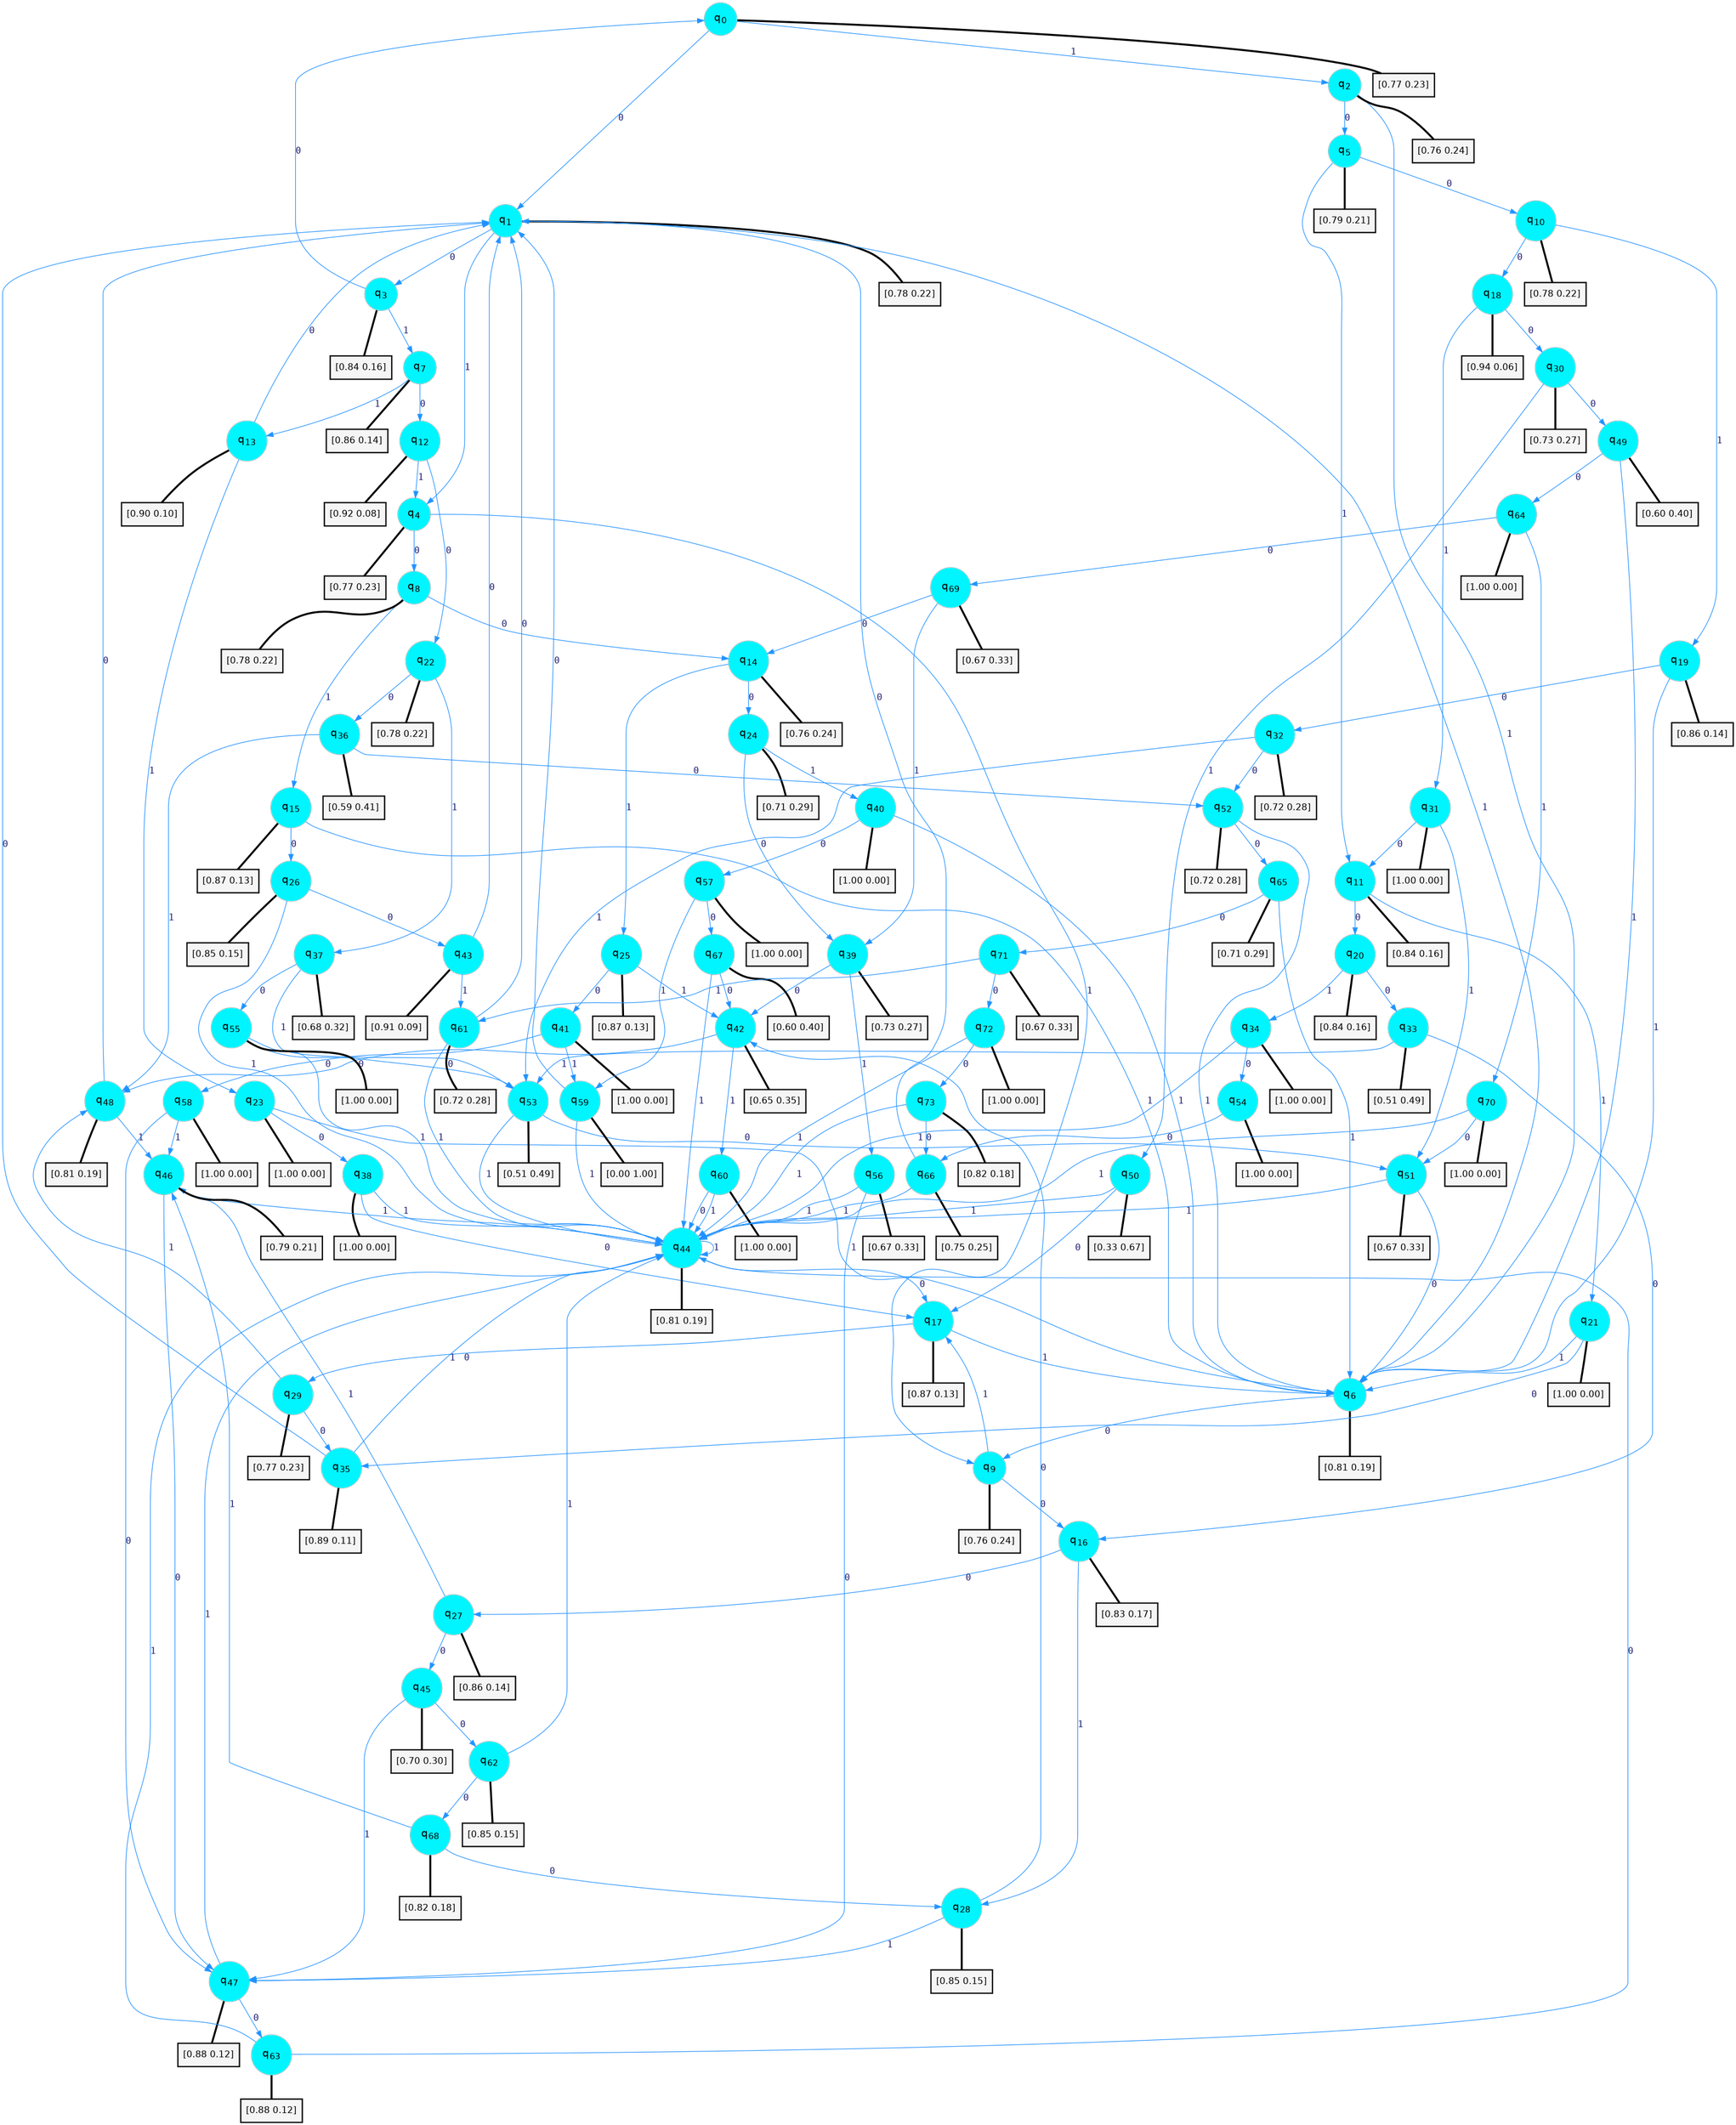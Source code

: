 digraph G {
graph [
bgcolor=transparent, dpi=300, rankdir=TD, size="40,25"];
node [
color=gray, fillcolor=turquoise1, fontcolor=black, fontname=Helvetica, fontsize=16, fontweight=bold, shape=circle, style=filled];
edge [
arrowsize=1, color=dodgerblue1, fontcolor=midnightblue, fontname=courier, fontweight=bold, penwidth=1, style=solid, weight=20];
0[label=<q<SUB>0</SUB>>];
1[label=<q<SUB>1</SUB>>];
2[label=<q<SUB>2</SUB>>];
3[label=<q<SUB>3</SUB>>];
4[label=<q<SUB>4</SUB>>];
5[label=<q<SUB>5</SUB>>];
6[label=<q<SUB>6</SUB>>];
7[label=<q<SUB>7</SUB>>];
8[label=<q<SUB>8</SUB>>];
9[label=<q<SUB>9</SUB>>];
10[label=<q<SUB>10</SUB>>];
11[label=<q<SUB>11</SUB>>];
12[label=<q<SUB>12</SUB>>];
13[label=<q<SUB>13</SUB>>];
14[label=<q<SUB>14</SUB>>];
15[label=<q<SUB>15</SUB>>];
16[label=<q<SUB>16</SUB>>];
17[label=<q<SUB>17</SUB>>];
18[label=<q<SUB>18</SUB>>];
19[label=<q<SUB>19</SUB>>];
20[label=<q<SUB>20</SUB>>];
21[label=<q<SUB>21</SUB>>];
22[label=<q<SUB>22</SUB>>];
23[label=<q<SUB>23</SUB>>];
24[label=<q<SUB>24</SUB>>];
25[label=<q<SUB>25</SUB>>];
26[label=<q<SUB>26</SUB>>];
27[label=<q<SUB>27</SUB>>];
28[label=<q<SUB>28</SUB>>];
29[label=<q<SUB>29</SUB>>];
30[label=<q<SUB>30</SUB>>];
31[label=<q<SUB>31</SUB>>];
32[label=<q<SUB>32</SUB>>];
33[label=<q<SUB>33</SUB>>];
34[label=<q<SUB>34</SUB>>];
35[label=<q<SUB>35</SUB>>];
36[label=<q<SUB>36</SUB>>];
37[label=<q<SUB>37</SUB>>];
38[label=<q<SUB>38</SUB>>];
39[label=<q<SUB>39</SUB>>];
40[label=<q<SUB>40</SUB>>];
41[label=<q<SUB>41</SUB>>];
42[label=<q<SUB>42</SUB>>];
43[label=<q<SUB>43</SUB>>];
44[label=<q<SUB>44</SUB>>];
45[label=<q<SUB>45</SUB>>];
46[label=<q<SUB>46</SUB>>];
47[label=<q<SUB>47</SUB>>];
48[label=<q<SUB>48</SUB>>];
49[label=<q<SUB>49</SUB>>];
50[label=<q<SUB>50</SUB>>];
51[label=<q<SUB>51</SUB>>];
52[label=<q<SUB>52</SUB>>];
53[label=<q<SUB>53</SUB>>];
54[label=<q<SUB>54</SUB>>];
55[label=<q<SUB>55</SUB>>];
56[label=<q<SUB>56</SUB>>];
57[label=<q<SUB>57</SUB>>];
58[label=<q<SUB>58</SUB>>];
59[label=<q<SUB>59</SUB>>];
60[label=<q<SUB>60</SUB>>];
61[label=<q<SUB>61</SUB>>];
62[label=<q<SUB>62</SUB>>];
63[label=<q<SUB>63</SUB>>];
64[label=<q<SUB>64</SUB>>];
65[label=<q<SUB>65</SUB>>];
66[label=<q<SUB>66</SUB>>];
67[label=<q<SUB>67</SUB>>];
68[label=<q<SUB>68</SUB>>];
69[label=<q<SUB>69</SUB>>];
70[label=<q<SUB>70</SUB>>];
71[label=<q<SUB>71</SUB>>];
72[label=<q<SUB>72</SUB>>];
73[label=<q<SUB>73</SUB>>];
74[label="[0.77 0.23]", shape=box,fontcolor=black, fontname=Helvetica, fontsize=14, penwidth=2, fillcolor=whitesmoke,color=black];
75[label="[0.78 0.22]", shape=box,fontcolor=black, fontname=Helvetica, fontsize=14, penwidth=2, fillcolor=whitesmoke,color=black];
76[label="[0.76 0.24]", shape=box,fontcolor=black, fontname=Helvetica, fontsize=14, penwidth=2, fillcolor=whitesmoke,color=black];
77[label="[0.84 0.16]", shape=box,fontcolor=black, fontname=Helvetica, fontsize=14, penwidth=2, fillcolor=whitesmoke,color=black];
78[label="[0.77 0.23]", shape=box,fontcolor=black, fontname=Helvetica, fontsize=14, penwidth=2, fillcolor=whitesmoke,color=black];
79[label="[0.79 0.21]", shape=box,fontcolor=black, fontname=Helvetica, fontsize=14, penwidth=2, fillcolor=whitesmoke,color=black];
80[label="[0.81 0.19]", shape=box,fontcolor=black, fontname=Helvetica, fontsize=14, penwidth=2, fillcolor=whitesmoke,color=black];
81[label="[0.86 0.14]", shape=box,fontcolor=black, fontname=Helvetica, fontsize=14, penwidth=2, fillcolor=whitesmoke,color=black];
82[label="[0.78 0.22]", shape=box,fontcolor=black, fontname=Helvetica, fontsize=14, penwidth=2, fillcolor=whitesmoke,color=black];
83[label="[0.76 0.24]", shape=box,fontcolor=black, fontname=Helvetica, fontsize=14, penwidth=2, fillcolor=whitesmoke,color=black];
84[label="[0.78 0.22]", shape=box,fontcolor=black, fontname=Helvetica, fontsize=14, penwidth=2, fillcolor=whitesmoke,color=black];
85[label="[0.84 0.16]", shape=box,fontcolor=black, fontname=Helvetica, fontsize=14, penwidth=2, fillcolor=whitesmoke,color=black];
86[label="[0.92 0.08]", shape=box,fontcolor=black, fontname=Helvetica, fontsize=14, penwidth=2, fillcolor=whitesmoke,color=black];
87[label="[0.90 0.10]", shape=box,fontcolor=black, fontname=Helvetica, fontsize=14, penwidth=2, fillcolor=whitesmoke,color=black];
88[label="[0.76 0.24]", shape=box,fontcolor=black, fontname=Helvetica, fontsize=14, penwidth=2, fillcolor=whitesmoke,color=black];
89[label="[0.87 0.13]", shape=box,fontcolor=black, fontname=Helvetica, fontsize=14, penwidth=2, fillcolor=whitesmoke,color=black];
90[label="[0.83 0.17]", shape=box,fontcolor=black, fontname=Helvetica, fontsize=14, penwidth=2, fillcolor=whitesmoke,color=black];
91[label="[0.87 0.13]", shape=box,fontcolor=black, fontname=Helvetica, fontsize=14, penwidth=2, fillcolor=whitesmoke,color=black];
92[label="[0.94 0.06]", shape=box,fontcolor=black, fontname=Helvetica, fontsize=14, penwidth=2, fillcolor=whitesmoke,color=black];
93[label="[0.86 0.14]", shape=box,fontcolor=black, fontname=Helvetica, fontsize=14, penwidth=2, fillcolor=whitesmoke,color=black];
94[label="[0.84 0.16]", shape=box,fontcolor=black, fontname=Helvetica, fontsize=14, penwidth=2, fillcolor=whitesmoke,color=black];
95[label="[1.00 0.00]", shape=box,fontcolor=black, fontname=Helvetica, fontsize=14, penwidth=2, fillcolor=whitesmoke,color=black];
96[label="[0.78 0.22]", shape=box,fontcolor=black, fontname=Helvetica, fontsize=14, penwidth=2, fillcolor=whitesmoke,color=black];
97[label="[1.00 0.00]", shape=box,fontcolor=black, fontname=Helvetica, fontsize=14, penwidth=2, fillcolor=whitesmoke,color=black];
98[label="[0.71 0.29]", shape=box,fontcolor=black, fontname=Helvetica, fontsize=14, penwidth=2, fillcolor=whitesmoke,color=black];
99[label="[0.87 0.13]", shape=box,fontcolor=black, fontname=Helvetica, fontsize=14, penwidth=2, fillcolor=whitesmoke,color=black];
100[label="[0.85 0.15]", shape=box,fontcolor=black, fontname=Helvetica, fontsize=14, penwidth=2, fillcolor=whitesmoke,color=black];
101[label="[0.86 0.14]", shape=box,fontcolor=black, fontname=Helvetica, fontsize=14, penwidth=2, fillcolor=whitesmoke,color=black];
102[label="[0.85 0.15]", shape=box,fontcolor=black, fontname=Helvetica, fontsize=14, penwidth=2, fillcolor=whitesmoke,color=black];
103[label="[0.77 0.23]", shape=box,fontcolor=black, fontname=Helvetica, fontsize=14, penwidth=2, fillcolor=whitesmoke,color=black];
104[label="[0.73 0.27]", shape=box,fontcolor=black, fontname=Helvetica, fontsize=14, penwidth=2, fillcolor=whitesmoke,color=black];
105[label="[1.00 0.00]", shape=box,fontcolor=black, fontname=Helvetica, fontsize=14, penwidth=2, fillcolor=whitesmoke,color=black];
106[label="[0.72 0.28]", shape=box,fontcolor=black, fontname=Helvetica, fontsize=14, penwidth=2, fillcolor=whitesmoke,color=black];
107[label="[0.51 0.49]", shape=box,fontcolor=black, fontname=Helvetica, fontsize=14, penwidth=2, fillcolor=whitesmoke,color=black];
108[label="[1.00 0.00]", shape=box,fontcolor=black, fontname=Helvetica, fontsize=14, penwidth=2, fillcolor=whitesmoke,color=black];
109[label="[0.89 0.11]", shape=box,fontcolor=black, fontname=Helvetica, fontsize=14, penwidth=2, fillcolor=whitesmoke,color=black];
110[label="[0.59 0.41]", shape=box,fontcolor=black, fontname=Helvetica, fontsize=14, penwidth=2, fillcolor=whitesmoke,color=black];
111[label="[0.68 0.32]", shape=box,fontcolor=black, fontname=Helvetica, fontsize=14, penwidth=2, fillcolor=whitesmoke,color=black];
112[label="[1.00 0.00]", shape=box,fontcolor=black, fontname=Helvetica, fontsize=14, penwidth=2, fillcolor=whitesmoke,color=black];
113[label="[0.73 0.27]", shape=box,fontcolor=black, fontname=Helvetica, fontsize=14, penwidth=2, fillcolor=whitesmoke,color=black];
114[label="[1.00 0.00]", shape=box,fontcolor=black, fontname=Helvetica, fontsize=14, penwidth=2, fillcolor=whitesmoke,color=black];
115[label="[1.00 0.00]", shape=box,fontcolor=black, fontname=Helvetica, fontsize=14, penwidth=2, fillcolor=whitesmoke,color=black];
116[label="[0.65 0.35]", shape=box,fontcolor=black, fontname=Helvetica, fontsize=14, penwidth=2, fillcolor=whitesmoke,color=black];
117[label="[0.91 0.09]", shape=box,fontcolor=black, fontname=Helvetica, fontsize=14, penwidth=2, fillcolor=whitesmoke,color=black];
118[label="[0.81 0.19]", shape=box,fontcolor=black, fontname=Helvetica, fontsize=14, penwidth=2, fillcolor=whitesmoke,color=black];
119[label="[0.70 0.30]", shape=box,fontcolor=black, fontname=Helvetica, fontsize=14, penwidth=2, fillcolor=whitesmoke,color=black];
120[label="[0.79 0.21]", shape=box,fontcolor=black, fontname=Helvetica, fontsize=14, penwidth=2, fillcolor=whitesmoke,color=black];
121[label="[0.88 0.12]", shape=box,fontcolor=black, fontname=Helvetica, fontsize=14, penwidth=2, fillcolor=whitesmoke,color=black];
122[label="[0.81 0.19]", shape=box,fontcolor=black, fontname=Helvetica, fontsize=14, penwidth=2, fillcolor=whitesmoke,color=black];
123[label="[0.60 0.40]", shape=box,fontcolor=black, fontname=Helvetica, fontsize=14, penwidth=2, fillcolor=whitesmoke,color=black];
124[label="[0.33 0.67]", shape=box,fontcolor=black, fontname=Helvetica, fontsize=14, penwidth=2, fillcolor=whitesmoke,color=black];
125[label="[0.67 0.33]", shape=box,fontcolor=black, fontname=Helvetica, fontsize=14, penwidth=2, fillcolor=whitesmoke,color=black];
126[label="[0.72 0.28]", shape=box,fontcolor=black, fontname=Helvetica, fontsize=14, penwidth=2, fillcolor=whitesmoke,color=black];
127[label="[0.51 0.49]", shape=box,fontcolor=black, fontname=Helvetica, fontsize=14, penwidth=2, fillcolor=whitesmoke,color=black];
128[label="[1.00 0.00]", shape=box,fontcolor=black, fontname=Helvetica, fontsize=14, penwidth=2, fillcolor=whitesmoke,color=black];
129[label="[1.00 0.00]", shape=box,fontcolor=black, fontname=Helvetica, fontsize=14, penwidth=2, fillcolor=whitesmoke,color=black];
130[label="[0.67 0.33]", shape=box,fontcolor=black, fontname=Helvetica, fontsize=14, penwidth=2, fillcolor=whitesmoke,color=black];
131[label="[1.00 0.00]", shape=box,fontcolor=black, fontname=Helvetica, fontsize=14, penwidth=2, fillcolor=whitesmoke,color=black];
132[label="[1.00 0.00]", shape=box,fontcolor=black, fontname=Helvetica, fontsize=14, penwidth=2, fillcolor=whitesmoke,color=black];
133[label="[0.00 1.00]", shape=box,fontcolor=black, fontname=Helvetica, fontsize=14, penwidth=2, fillcolor=whitesmoke,color=black];
134[label="[1.00 0.00]", shape=box,fontcolor=black, fontname=Helvetica, fontsize=14, penwidth=2, fillcolor=whitesmoke,color=black];
135[label="[0.72 0.28]", shape=box,fontcolor=black, fontname=Helvetica, fontsize=14, penwidth=2, fillcolor=whitesmoke,color=black];
136[label="[0.85 0.15]", shape=box,fontcolor=black, fontname=Helvetica, fontsize=14, penwidth=2, fillcolor=whitesmoke,color=black];
137[label="[0.88 0.12]", shape=box,fontcolor=black, fontname=Helvetica, fontsize=14, penwidth=2, fillcolor=whitesmoke,color=black];
138[label="[1.00 0.00]", shape=box,fontcolor=black, fontname=Helvetica, fontsize=14, penwidth=2, fillcolor=whitesmoke,color=black];
139[label="[0.71 0.29]", shape=box,fontcolor=black, fontname=Helvetica, fontsize=14, penwidth=2, fillcolor=whitesmoke,color=black];
140[label="[0.75 0.25]", shape=box,fontcolor=black, fontname=Helvetica, fontsize=14, penwidth=2, fillcolor=whitesmoke,color=black];
141[label="[0.60 0.40]", shape=box,fontcolor=black, fontname=Helvetica, fontsize=14, penwidth=2, fillcolor=whitesmoke,color=black];
142[label="[0.82 0.18]", shape=box,fontcolor=black, fontname=Helvetica, fontsize=14, penwidth=2, fillcolor=whitesmoke,color=black];
143[label="[0.67 0.33]", shape=box,fontcolor=black, fontname=Helvetica, fontsize=14, penwidth=2, fillcolor=whitesmoke,color=black];
144[label="[1.00 0.00]", shape=box,fontcolor=black, fontname=Helvetica, fontsize=14, penwidth=2, fillcolor=whitesmoke,color=black];
145[label="[0.67 0.33]", shape=box,fontcolor=black, fontname=Helvetica, fontsize=14, penwidth=2, fillcolor=whitesmoke,color=black];
146[label="[1.00 0.00]", shape=box,fontcolor=black, fontname=Helvetica, fontsize=14, penwidth=2, fillcolor=whitesmoke,color=black];
147[label="[0.82 0.18]", shape=box,fontcolor=black, fontname=Helvetica, fontsize=14, penwidth=2, fillcolor=whitesmoke,color=black];
0->1 [label=0];
0->2 [label=1];
0->74 [arrowhead=none, penwidth=3,color=black];
1->3 [label=0];
1->4 [label=1];
1->75 [arrowhead=none, penwidth=3,color=black];
2->5 [label=0];
2->6 [label=1];
2->76 [arrowhead=none, penwidth=3,color=black];
3->0 [label=0];
3->7 [label=1];
3->77 [arrowhead=none, penwidth=3,color=black];
4->8 [label=0];
4->9 [label=1];
4->78 [arrowhead=none, penwidth=3,color=black];
5->10 [label=0];
5->11 [label=1];
5->79 [arrowhead=none, penwidth=3,color=black];
6->9 [label=0];
6->1 [label=1];
6->80 [arrowhead=none, penwidth=3,color=black];
7->12 [label=0];
7->13 [label=1];
7->81 [arrowhead=none, penwidth=3,color=black];
8->14 [label=0];
8->15 [label=1];
8->82 [arrowhead=none, penwidth=3,color=black];
9->16 [label=0];
9->17 [label=1];
9->83 [arrowhead=none, penwidth=3,color=black];
10->18 [label=0];
10->19 [label=1];
10->84 [arrowhead=none, penwidth=3,color=black];
11->20 [label=0];
11->21 [label=1];
11->85 [arrowhead=none, penwidth=3,color=black];
12->22 [label=0];
12->4 [label=1];
12->86 [arrowhead=none, penwidth=3,color=black];
13->1 [label=0];
13->23 [label=1];
13->87 [arrowhead=none, penwidth=3,color=black];
14->24 [label=0];
14->25 [label=1];
14->88 [arrowhead=none, penwidth=3,color=black];
15->26 [label=0];
15->6 [label=1];
15->89 [arrowhead=none, penwidth=3,color=black];
16->27 [label=0];
16->28 [label=1];
16->90 [arrowhead=none, penwidth=3,color=black];
17->29 [label=0];
17->6 [label=1];
17->91 [arrowhead=none, penwidth=3,color=black];
18->30 [label=0];
18->31 [label=1];
18->92 [arrowhead=none, penwidth=3,color=black];
19->32 [label=0];
19->6 [label=1];
19->93 [arrowhead=none, penwidth=3,color=black];
20->33 [label=0];
20->34 [label=1];
20->94 [arrowhead=none, penwidth=3,color=black];
21->35 [label=0];
21->6 [label=1];
21->95 [arrowhead=none, penwidth=3,color=black];
22->36 [label=0];
22->37 [label=1];
22->96 [arrowhead=none, penwidth=3,color=black];
23->38 [label=0];
23->6 [label=1];
23->97 [arrowhead=none, penwidth=3,color=black];
24->39 [label=0];
24->40 [label=1];
24->98 [arrowhead=none, penwidth=3,color=black];
25->41 [label=0];
25->42 [label=1];
25->99 [arrowhead=none, penwidth=3,color=black];
26->43 [label=0];
26->44 [label=1];
26->100 [arrowhead=none, penwidth=3,color=black];
27->45 [label=0];
27->46 [label=1];
27->101 [arrowhead=none, penwidth=3,color=black];
28->42 [label=0];
28->47 [label=1];
28->102 [arrowhead=none, penwidth=3,color=black];
29->35 [label=0];
29->48 [label=1];
29->103 [arrowhead=none, penwidth=3,color=black];
30->49 [label=0];
30->50 [label=1];
30->104 [arrowhead=none, penwidth=3,color=black];
31->11 [label=0];
31->51 [label=1];
31->105 [arrowhead=none, penwidth=3,color=black];
32->52 [label=0];
32->53 [label=1];
32->106 [arrowhead=none, penwidth=3,color=black];
33->16 [label=0];
33->53 [label=1];
33->107 [arrowhead=none, penwidth=3,color=black];
34->54 [label=0];
34->44 [label=1];
34->108 [arrowhead=none, penwidth=3,color=black];
35->1 [label=0];
35->44 [label=1];
35->109 [arrowhead=none, penwidth=3,color=black];
36->52 [label=0];
36->48 [label=1];
36->110 [arrowhead=none, penwidth=3,color=black];
37->55 [label=0];
37->53 [label=1];
37->111 [arrowhead=none, penwidth=3,color=black];
38->17 [label=0];
38->44 [label=1];
38->112 [arrowhead=none, penwidth=3,color=black];
39->42 [label=0];
39->56 [label=1];
39->113 [arrowhead=none, penwidth=3,color=black];
40->57 [label=0];
40->6 [label=1];
40->114 [arrowhead=none, penwidth=3,color=black];
41->58 [label=0];
41->59 [label=1];
41->115 [arrowhead=none, penwidth=3,color=black];
42->48 [label=0];
42->60 [label=1];
42->116 [arrowhead=none, penwidth=3,color=black];
43->1 [label=0];
43->61 [label=1];
43->117 [arrowhead=none, penwidth=3,color=black];
44->17 [label=0];
44->44 [label=1];
44->118 [arrowhead=none, penwidth=3,color=black];
45->62 [label=0];
45->47 [label=1];
45->119 [arrowhead=none, penwidth=3,color=black];
46->47 [label=0];
46->44 [label=1];
46->120 [arrowhead=none, penwidth=3,color=black];
47->63 [label=0];
47->44 [label=1];
47->121 [arrowhead=none, penwidth=3,color=black];
48->1 [label=0];
48->46 [label=1];
48->122 [arrowhead=none, penwidth=3,color=black];
49->64 [label=0];
49->6 [label=1];
49->123 [arrowhead=none, penwidth=3,color=black];
50->17 [label=0];
50->44 [label=1];
50->124 [arrowhead=none, penwidth=3,color=black];
51->6 [label=0];
51->44 [label=1];
51->125 [arrowhead=none, penwidth=3,color=black];
52->65 [label=0];
52->6 [label=1];
52->126 [arrowhead=none, penwidth=3,color=black];
53->51 [label=0];
53->44 [label=1];
53->127 [arrowhead=none, penwidth=3,color=black];
54->66 [label=0];
54->128 [arrowhead=none, penwidth=3,color=black];
55->53 [label=0];
55->44 [label=1];
55->129 [arrowhead=none, penwidth=3,color=black];
56->47 [label=0];
56->44 [label=1];
56->130 [arrowhead=none, penwidth=3,color=black];
57->67 [label=0];
57->59 [label=1];
57->131 [arrowhead=none, penwidth=3,color=black];
58->47 [label=0];
58->46 [label=1];
58->132 [arrowhead=none, penwidth=3,color=black];
59->1 [label=0];
59->44 [label=1];
59->133 [arrowhead=none, penwidth=3,color=black];
60->44 [label=0];
60->44 [label=1];
60->134 [arrowhead=none, penwidth=3,color=black];
61->1 [label=0];
61->44 [label=1];
61->135 [arrowhead=none, penwidth=3,color=black];
62->68 [label=0];
62->44 [label=1];
62->136 [arrowhead=none, penwidth=3,color=black];
63->44 [label=0];
63->44 [label=1];
63->137 [arrowhead=none, penwidth=3,color=black];
64->69 [label=0];
64->70 [label=1];
64->138 [arrowhead=none, penwidth=3,color=black];
65->71 [label=0];
65->6 [label=1];
65->139 [arrowhead=none, penwidth=3,color=black];
66->1 [label=0];
66->44 [label=1];
66->140 [arrowhead=none, penwidth=3,color=black];
67->42 [label=0];
67->44 [label=1];
67->141 [arrowhead=none, penwidth=3,color=black];
68->28 [label=0];
68->46 [label=1];
68->142 [arrowhead=none, penwidth=3,color=black];
69->14 [label=0];
69->39 [label=1];
69->143 [arrowhead=none, penwidth=3,color=black];
70->51 [label=0];
70->44 [label=1];
70->144 [arrowhead=none, penwidth=3,color=black];
71->72 [label=0];
71->61 [label=1];
71->145 [arrowhead=none, penwidth=3,color=black];
72->73 [label=0];
72->44 [label=1];
72->146 [arrowhead=none, penwidth=3,color=black];
73->66 [label=0];
73->44 [label=1];
73->147 [arrowhead=none, penwidth=3,color=black];
}
